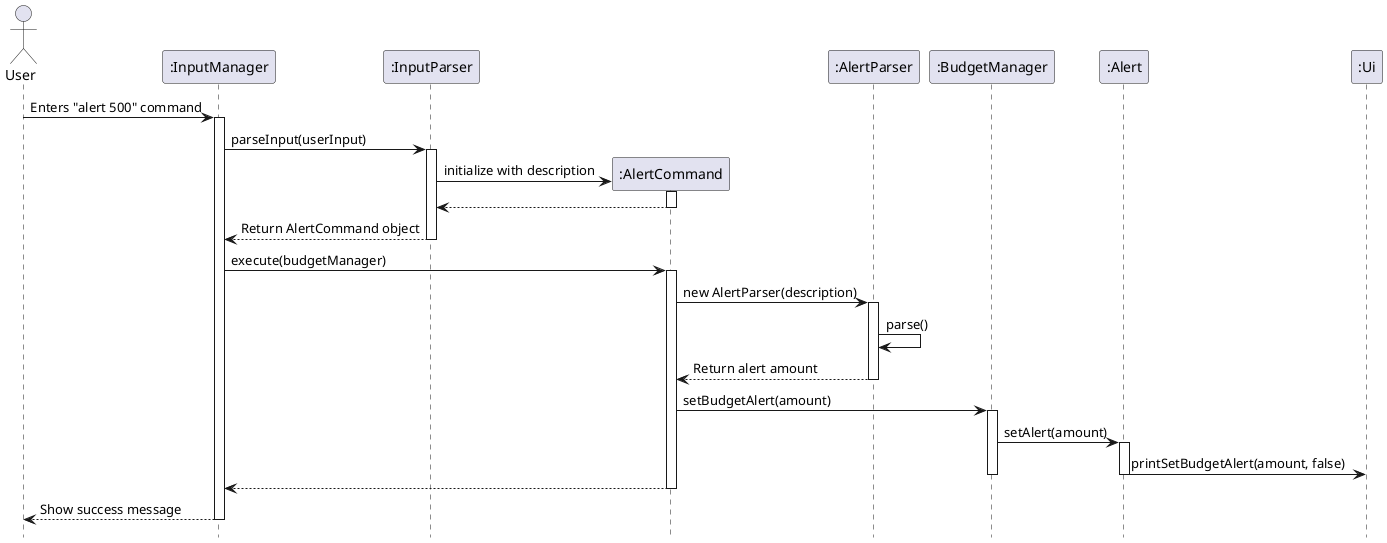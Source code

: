 @startuml
hide circle
skinparam classAttributeIconSize 0
hide footbox
actor User
participant ":InputManager" as IM
participant ":InputParser" as IP
participant ":AlertCommand" as AC
participant ":AlertParser" as AP
participant ":BudgetManager" as BM
participant ":Alert" as A
participant ":Ui" as UI

User -> IM: Enters "alert 500" command
activate IM
IM -> IP: parseInput(userInput)
activate IP
create AC
IP -> AC: initialize with description
activate AC
AC --> IP
deactivate AC
IP --> IM: Return AlertCommand object
deactivate IP

IM -> AC: execute(budgetManager)
activate AC
AC -> AP: new AlertParser(description)
activate AP
AP -> AP: parse()
AP --> AC: Return alert amount
deactivate AP
AC -> BM: setBudgetAlert(amount)
activate BM
BM -> A: setAlert(amount)
activate A
A -> UI: printSetBudgetAlert(amount, false)
deactivate A
deactivate BM
AC --> IM
deactivate AC
IM --> User: Show success message
deactivate IM
@enduml